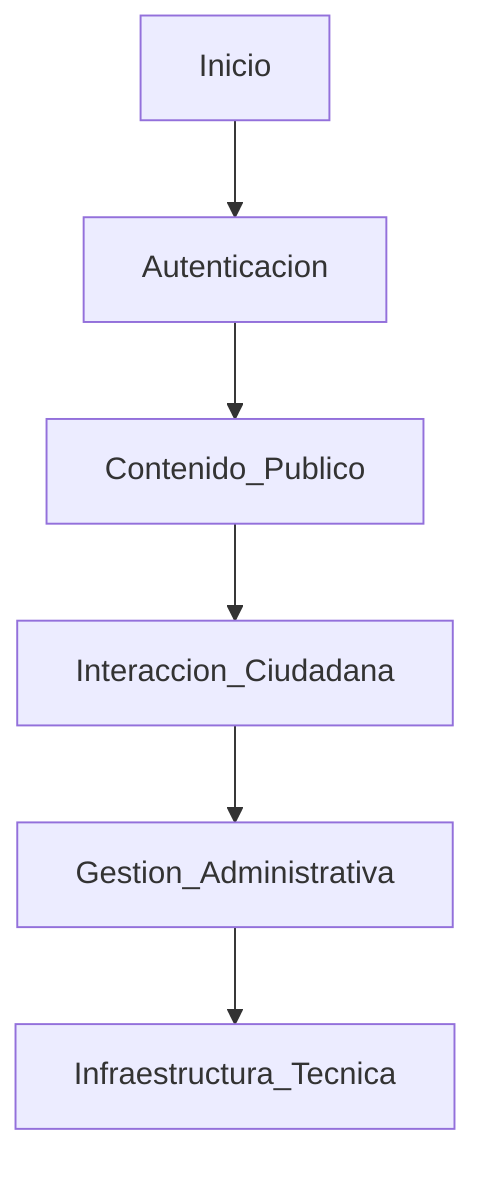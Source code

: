 graph TD
  %% Estructura Principal Vertical
  Inicio --> Autenticacion
  Autenticacion --> Contenido_Publico
  Contenido_Publico --> Interaccion_Ciudadana
  Interaccion_Ciudadana --> Gestion_Administrativa
  Gestion_Administrativa --> Infraestructura_Tecnica